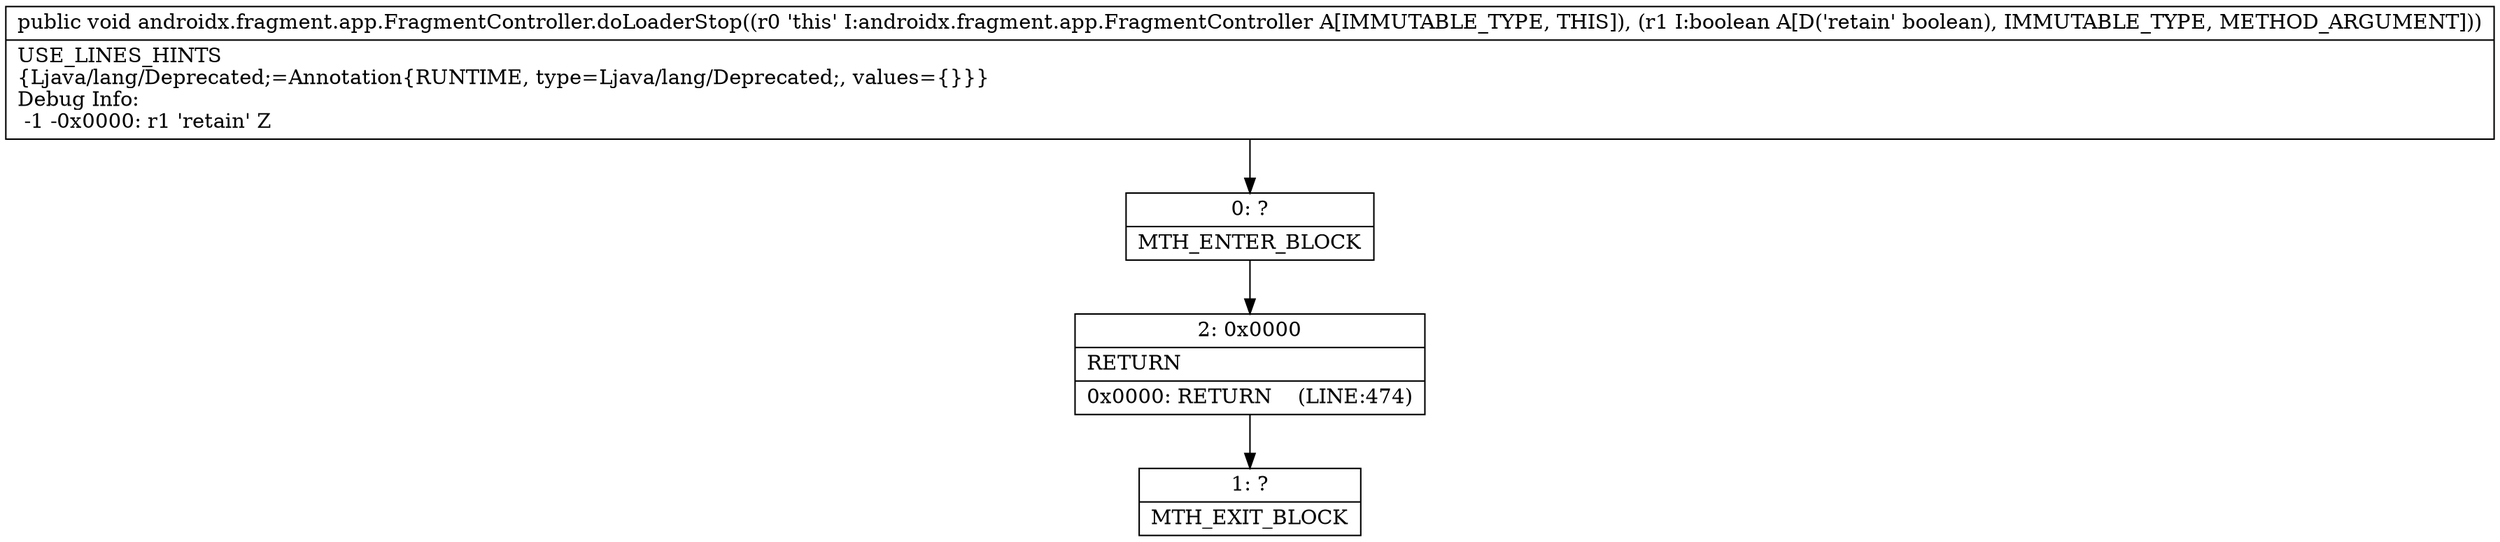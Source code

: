 digraph "CFG forandroidx.fragment.app.FragmentController.doLoaderStop(Z)V" {
Node_0 [shape=record,label="{0\:\ ?|MTH_ENTER_BLOCK\l}"];
Node_2 [shape=record,label="{2\:\ 0x0000|RETURN\l|0x0000: RETURN    (LINE:474)\l}"];
Node_1 [shape=record,label="{1\:\ ?|MTH_EXIT_BLOCK\l}"];
MethodNode[shape=record,label="{public void androidx.fragment.app.FragmentController.doLoaderStop((r0 'this' I:androidx.fragment.app.FragmentController A[IMMUTABLE_TYPE, THIS]), (r1 I:boolean A[D('retain' boolean), IMMUTABLE_TYPE, METHOD_ARGUMENT]))  | USE_LINES_HINTS\l\{Ljava\/lang\/Deprecated;=Annotation\{RUNTIME, type=Ljava\/lang\/Deprecated;, values=\{\}\}\}\lDebug Info:\l  \-1 \-0x0000: r1 'retain' Z\l}"];
MethodNode -> Node_0;Node_0 -> Node_2;
Node_2 -> Node_1;
}

